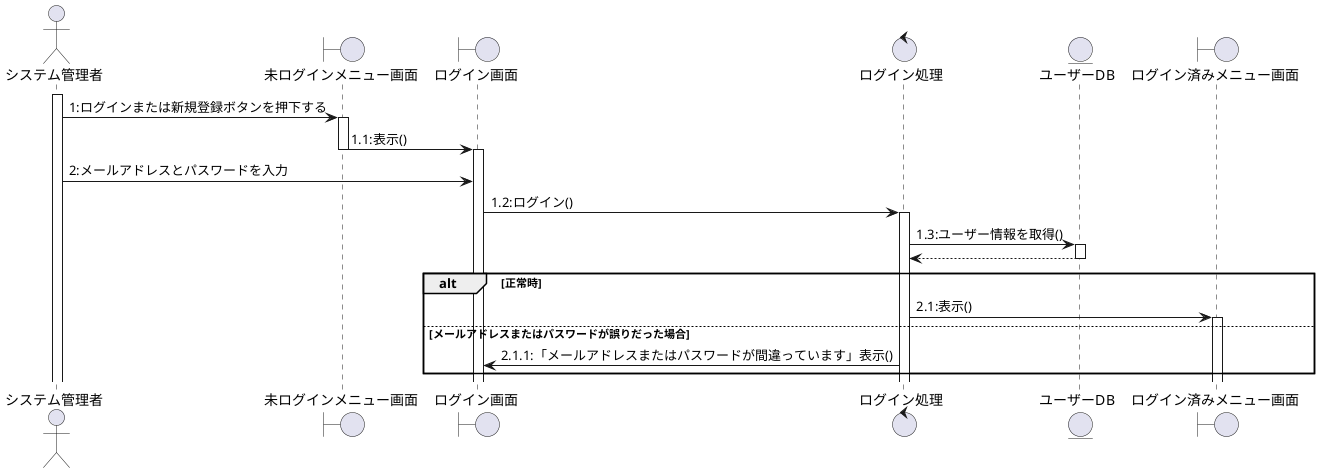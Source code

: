 @startuml

actor システム管理者
boundary 未ログインメニュー画面
boundary ログイン画面
control ログイン処理
entity ユーザーDB
boundary ログイン済みメニュー画面

activate システム管理者
システム管理者 -> 未ログインメニュー画面:1:ログインまたは新規登録ボタンを押下する
activate 未ログインメニュー画面
未ログインメニュー画面 -> ログイン画面:1.1:表示()
deactivate 未ログインメニュー画面
activate ログイン画面
システム管理者 -> ログイン画面:2:メールアドレスとパスワードを入力
ログイン画面 -> ログイン処理:1.2:ログイン()
activate ログイン処理
ログイン処理 -> ユーザーDB:1.3:ユーザー情報を取得()
activate ユーザーDB
ユーザーDB --> ログイン処理:
deactivate ユーザーDB
alt 正常時
    ログイン処理 -> ログイン済みメニュー画面:2.1:表示()
    activate ログイン済みメニュー画面
else メールアドレスまたはパスワードが誤りだった場合
    ログイン処理 -> ログイン画面:2.1.1:「メールアドレスまたはパスワードが間違っています」表示()
end
@enduml